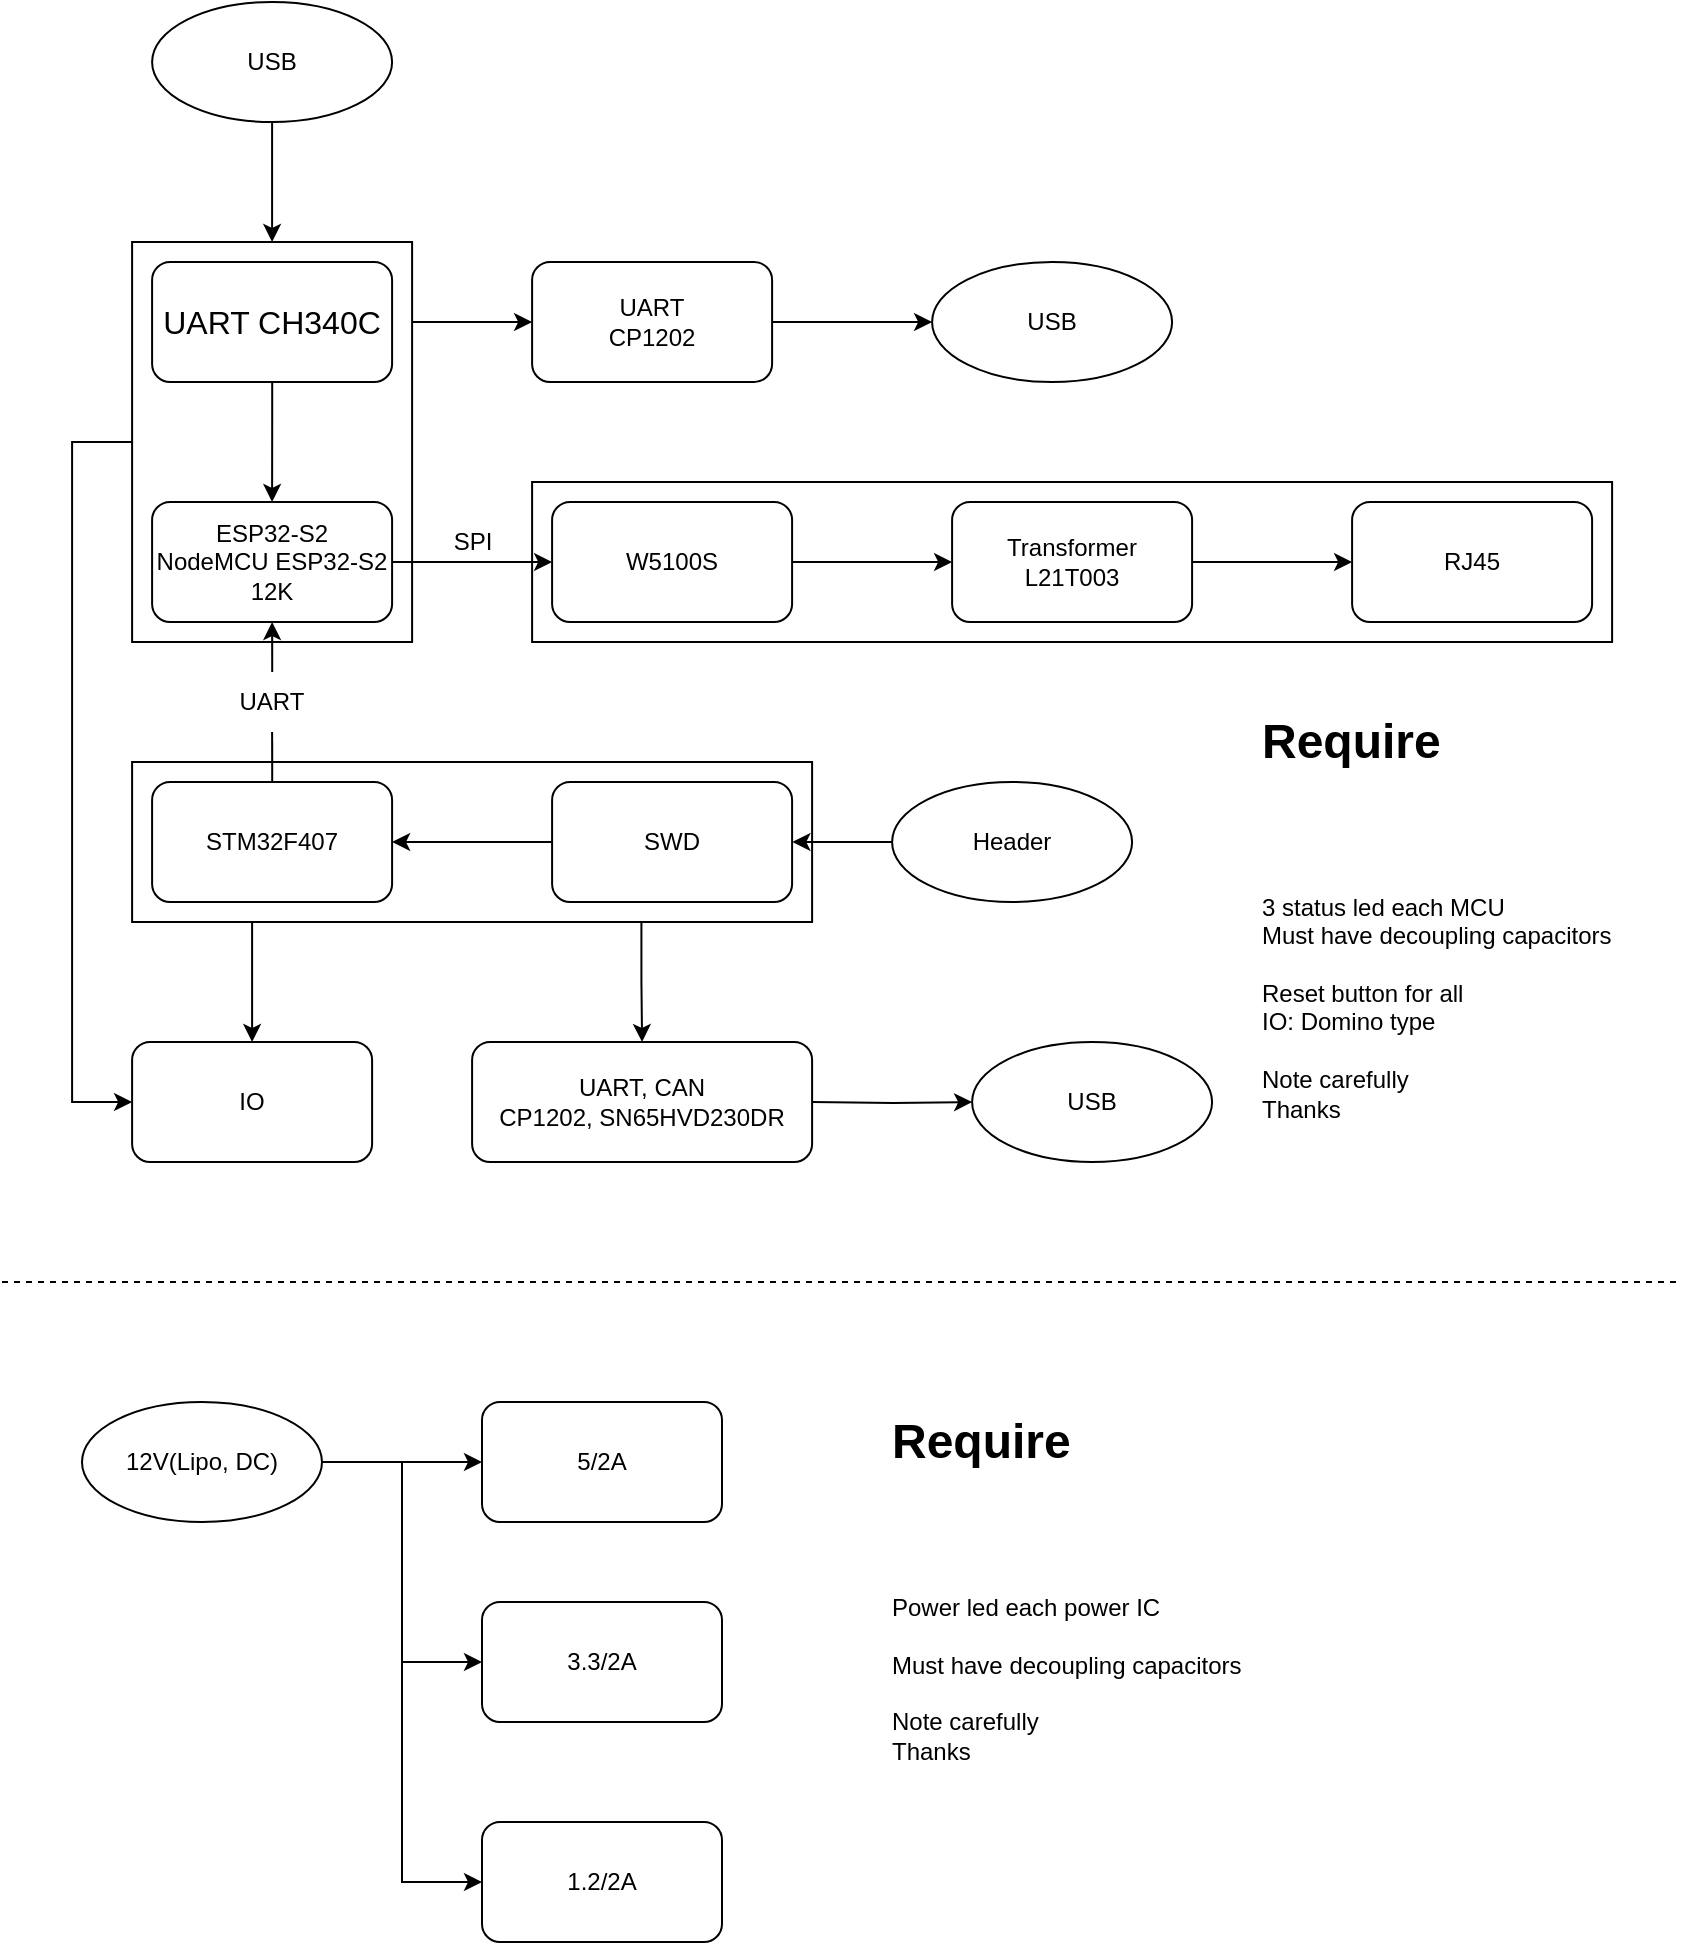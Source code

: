 <mxfile version="20.6.0" type="device"><diagram id="ekfbvCxMgVsDNASL9eIT" name="Page-1"><mxGraphModel dx="1422" dy="832" grid="1" gridSize="10" guides="1" tooltips="1" connect="1" arrows="1" fold="1" page="1" pageScale="1" pageWidth="850" pageHeight="1100" math="0" shadow="0"><root><mxCell id="0"/><mxCell id="1" parent="0"/><mxCell id="rjHV5rmE-I41W7zLFAAI-3" style="edgeStyle=orthogonalEdgeStyle;rounded=0;orthogonalLoop=1;jettySize=auto;html=1;exitX=1;exitY=0.5;exitDx=0;exitDy=0;entryX=0;entryY=0.5;entryDx=0;entryDy=0;" parent="1" source="rjHV5rmE-I41W7zLFAAI-1" target="rjHV5rmE-I41W7zLFAAI-2" edge="1"><mxGeometry relative="1" as="geometry"/></mxCell><mxCell id="rjHV5rmE-I41W7zLFAAI-1" value="ESP32-S2&lt;br&gt;NodeMCU ESP32-S2 12K" style="rounded=1;whiteSpace=wrap;html=1;" parent="1" vertex="1"><mxGeometry x="75.05" y="290" width="120" height="60" as="geometry"/></mxCell><mxCell id="rjHV5rmE-I41W7zLFAAI-7" style="edgeStyle=orthogonalEdgeStyle;rounded=0;orthogonalLoop=1;jettySize=auto;html=1;exitX=1;exitY=0.5;exitDx=0;exitDy=0;entryX=0;entryY=0.5;entryDx=0;entryDy=0;" parent="1" source="rjHV5rmE-I41W7zLFAAI-2" target="rjHV5rmE-I41W7zLFAAI-5" edge="1"><mxGeometry relative="1" as="geometry"/></mxCell><mxCell id="rjHV5rmE-I41W7zLFAAI-2" value="W5100S" style="rounded=1;whiteSpace=wrap;html=1;" parent="1" vertex="1"><mxGeometry x="275.05" y="290" width="120" height="60" as="geometry"/></mxCell><mxCell id="rjHV5rmE-I41W7zLFAAI-4" value="SPI" style="text;html=1;align=center;verticalAlign=middle;resizable=0;points=[];autosize=1;strokeColor=none;fillColor=none;" parent="1" vertex="1"><mxGeometry x="215.05" y="295" width="40" height="30" as="geometry"/></mxCell><mxCell id="rjHV5rmE-I41W7zLFAAI-8" style="edgeStyle=orthogonalEdgeStyle;rounded=0;orthogonalLoop=1;jettySize=auto;html=1;exitX=1;exitY=0.5;exitDx=0;exitDy=0;entryX=0;entryY=0.5;entryDx=0;entryDy=0;" parent="1" source="rjHV5rmE-I41W7zLFAAI-5" target="rjHV5rmE-I41W7zLFAAI-6" edge="1"><mxGeometry relative="1" as="geometry"/></mxCell><mxCell id="rjHV5rmE-I41W7zLFAAI-5" value="Transformer&lt;br&gt;&lt;span class=&quot;fontstyle0&quot;&gt;L21T003&lt;/span&gt; &lt;br/&gt;" style="rounded=1;whiteSpace=wrap;html=1;" parent="1" vertex="1"><mxGeometry x="475.05" y="290" width="120" height="60" as="geometry"/></mxCell><mxCell id="rjHV5rmE-I41W7zLFAAI-6" value="RJ45" style="rounded=1;whiteSpace=wrap;html=1;" parent="1" vertex="1"><mxGeometry x="675.05" y="290" width="120" height="60" as="geometry"/></mxCell><mxCell id="rjHV5rmE-I41W7zLFAAI-10" style="edgeStyle=orthogonalEdgeStyle;rounded=0;orthogonalLoop=1;jettySize=auto;html=1;entryX=0.5;entryY=1;entryDx=0;entryDy=0;startArrow=none;" parent="1" source="rjHV5rmE-I41W7zLFAAI-11" target="rjHV5rmE-I41W7zLFAAI-1" edge="1"><mxGeometry relative="1" as="geometry"/></mxCell><mxCell id="rjHV5rmE-I41W7zLFAAI-9" value="STM32F407" style="rounded=1;whiteSpace=wrap;html=1;" parent="1" vertex="1"><mxGeometry x="75.05" y="430" width="120" height="60" as="geometry"/></mxCell><mxCell id="rjHV5rmE-I41W7zLFAAI-11" value="UART" style="text;html=1;strokeColor=none;fillColor=none;align=center;verticalAlign=middle;whiteSpace=wrap;rounded=0;" parent="1" vertex="1"><mxGeometry x="105.05" y="375" width="60" height="30" as="geometry"/></mxCell><mxCell id="rjHV5rmE-I41W7zLFAAI-12" value="" style="edgeStyle=orthogonalEdgeStyle;rounded=0;orthogonalLoop=1;jettySize=auto;html=1;entryX=0.5;entryY=1;entryDx=0;entryDy=0;endArrow=none;" parent="1" source="rjHV5rmE-I41W7zLFAAI-9" target="rjHV5rmE-I41W7zLFAAI-11" edge="1"><mxGeometry relative="1" as="geometry"><mxPoint x="135.05" y="430" as="sourcePoint"/><mxPoint x="135.05" y="350" as="targetPoint"/></mxGeometry></mxCell><mxCell id="rjHV5rmE-I41W7zLFAAI-15" style="edgeStyle=orthogonalEdgeStyle;rounded=0;orthogonalLoop=1;jettySize=auto;html=1;entryX=0.5;entryY=0;entryDx=0;entryDy=0;" parent="1" source="rjHV5rmE-I41W7zLFAAI-13" target="rjHV5rmE-I41W7zLFAAI-1" edge="1"><mxGeometry relative="1" as="geometry"><Array as="points"><mxPoint x="135.05" y="250"/><mxPoint x="135.05" y="250"/></Array></mxGeometry></mxCell><mxCell id="rjHV5rmE-I41W7zLFAAI-13" value="&lt;span style=&quot;font-family: Arial; font-size: 16px; text-align: left; background-color: rgb(255, 255, 255);&quot;&gt;UART CH340C&lt;/span&gt;" style="rounded=1;whiteSpace=wrap;html=1;" parent="1" vertex="1"><mxGeometry x="75.05" y="170" width="120" height="60" as="geometry"/></mxCell><mxCell id="rjHV5rmE-I41W7zLFAAI-18" style="edgeStyle=orthogonalEdgeStyle;rounded=0;orthogonalLoop=1;jettySize=auto;html=1;exitX=0;exitY=0.5;exitDx=0;exitDy=0;entryX=1;entryY=0.5;entryDx=0;entryDy=0;" parent="1" source="rjHV5rmE-I41W7zLFAAI-16" target="rjHV5rmE-I41W7zLFAAI-9" edge="1"><mxGeometry relative="1" as="geometry"/></mxCell><mxCell id="rjHV5rmE-I41W7zLFAAI-16" value="SWD" style="rounded=1;whiteSpace=wrap;html=1;" parent="1" vertex="1"><mxGeometry x="275.05" y="430" width="120" height="60" as="geometry"/></mxCell><mxCell id="rjHV5rmE-I41W7zLFAAI-27" style="edgeStyle=orthogonalEdgeStyle;rounded=0;orthogonalLoop=1;jettySize=auto;html=1;exitX=0;exitY=0.5;exitDx=0;exitDy=0;entryX=0;entryY=0.5;entryDx=0;entryDy=0;" parent="1" source="rjHV5rmE-I41W7zLFAAI-20" target="rjHV5rmE-I41W7zLFAAI-28" edge="1"><mxGeometry relative="1" as="geometry"><mxPoint x="65.05" y="590" as="targetPoint"/><Array as="points"><mxPoint x="35.05" y="260"/><mxPoint x="35.05" y="590"/></Array></mxGeometry></mxCell><mxCell id="rjHV5rmE-I41W7zLFAAI-33" style="edgeStyle=orthogonalEdgeStyle;rounded=0;orthogonalLoop=1;jettySize=auto;html=1;entryX=0;entryY=0.5;entryDx=0;entryDy=0;" parent="1" target="rjHV5rmE-I41W7zLFAAI-32" edge="1"><mxGeometry relative="1" as="geometry"><mxPoint x="235.05" y="200" as="sourcePoint"/><Array as="points"><mxPoint x="205.05" y="200"/></Array></mxGeometry></mxCell><mxCell id="rjHV5rmE-I41W7zLFAAI-20" value="" style="rounded=0;whiteSpace=wrap;html=1;fillColor=none;" parent="1" vertex="1"><mxGeometry x="65.05" y="160" width="140" height="200" as="geometry"/></mxCell><mxCell id="rjHV5rmE-I41W7zLFAAI-24" style="edgeStyle=orthogonalEdgeStyle;rounded=0;orthogonalLoop=1;jettySize=auto;html=1;entryX=0.5;entryY=0;entryDx=0;entryDy=0;" parent="1" source="rjHV5rmE-I41W7zLFAAI-21" target="rjHV5rmE-I41W7zLFAAI-28" edge="1"><mxGeometry relative="1" as="geometry"><mxPoint x="235.05" y="550" as="targetPoint"/><Array as="points"><mxPoint x="125.05" y="530"/><mxPoint x="125.05" y="530"/></Array></mxGeometry></mxCell><mxCell id="rjHV5rmE-I41W7zLFAAI-21" value="" style="rounded=0;whiteSpace=wrap;html=1;fillColor=none;" parent="1" vertex="1"><mxGeometry x="65.05" y="420" width="340" height="80" as="geometry"/></mxCell><mxCell id="rjHV5rmE-I41W7zLFAAI-22" value="" style="rounded=0;whiteSpace=wrap;html=1;fillColor=none;" parent="1" vertex="1"><mxGeometry x="265.05" y="280" width="540" height="80" as="geometry"/></mxCell><mxCell id="rjHV5rmE-I41W7zLFAAI-28" value="IO" style="rounded=1;whiteSpace=wrap;html=1;fillColor=default;" parent="1" vertex="1"><mxGeometry x="65.05" y="560" width="120" height="60" as="geometry"/></mxCell><mxCell id="rjHV5rmE-I41W7zLFAAI-29" value="&lt;h1&gt;&lt;span style=&quot;background-color: initial;&quot;&gt;Require&lt;/span&gt;&lt;/h1&gt;&lt;h1&gt;&lt;br&gt;&lt;/h1&gt;&lt;div&gt;3 status led each MCU&lt;/div&gt;&lt;div&gt;Must have decoupling capacitors&lt;br&gt;&lt;/div&gt;&lt;div&gt;&lt;br&gt;&lt;/div&gt;&lt;div&gt;Reset button for all&lt;/div&gt;&lt;div&gt;IO: Domino type&lt;/div&gt;&lt;div&gt;&lt;br&gt;&lt;/div&gt;&lt;div&gt;Note carefully&lt;/div&gt;&lt;div&gt;Thanks&lt;/div&gt;&lt;div&gt;&lt;span style=&quot;background-color: initial; font-size: 12px; font-weight: normal;&quot;&gt;&lt;br&gt;&lt;/span&gt;&lt;/div&gt;" style="text;html=1;strokeColor=none;fillColor=none;spacing=5;spacingTop=-20;whiteSpace=wrap;overflow=hidden;rounded=0;" parent="1" vertex="1"><mxGeometry x="625.05" y="390" width="190" height="230" as="geometry"/></mxCell><mxCell id="rjHV5rmE-I41W7zLFAAI-39" value="" style="edgeStyle=orthogonalEdgeStyle;rounded=0;orthogonalLoop=1;jettySize=auto;html=1;fontSize=12;" parent="1" source="rjHV5rmE-I41W7zLFAAI-32" target="rjHV5rmE-I41W7zLFAAI-38" edge="1"><mxGeometry relative="1" as="geometry"/></mxCell><mxCell id="rjHV5rmE-I41W7zLFAAI-32" value="UART&lt;br&gt;CP1202" style="rounded=1;whiteSpace=wrap;html=1;fillColor=default;" parent="1" vertex="1"><mxGeometry x="265.05" y="170" width="120" height="60" as="geometry"/></mxCell><mxCell id="rjHV5rmE-I41W7zLFAAI-35" value="UART, CAN&lt;br&gt;CP1202,&amp;nbsp;SN65HVD230DR" style="rounded=1;whiteSpace=wrap;html=1;fillColor=default;" parent="1" vertex="1"><mxGeometry x="235.05" y="560" width="170" height="60" as="geometry"/></mxCell><mxCell id="rjHV5rmE-I41W7zLFAAI-37" value="" style="endArrow=classic;html=1;rounded=0;" parent="1" edge="1"><mxGeometry width="50" height="50" relative="1" as="geometry"><mxPoint x="319.71" y="500" as="sourcePoint"/><mxPoint x="320.05" y="560" as="targetPoint"/><Array as="points"><mxPoint x="319.71" y="530"/></Array></mxGeometry></mxCell><mxCell id="rjHV5rmE-I41W7zLFAAI-38" value="USB" style="ellipse;whiteSpace=wrap;html=1;rounded=1;" parent="1" vertex="1"><mxGeometry x="465.05" y="170" width="120" height="60" as="geometry"/></mxCell><mxCell id="rjHV5rmE-I41W7zLFAAI-40" value="" style="edgeStyle=orthogonalEdgeStyle;rounded=0;orthogonalLoop=1;jettySize=auto;html=1;fontSize=12;" parent="1" target="rjHV5rmE-I41W7zLFAAI-41" edge="1"><mxGeometry relative="1" as="geometry"><mxPoint x="405.05" y="590" as="sourcePoint"/></mxGeometry></mxCell><mxCell id="rjHV5rmE-I41W7zLFAAI-41" value="USB" style="ellipse;whiteSpace=wrap;html=1;rounded=1;" parent="1" vertex="1"><mxGeometry x="485.05" y="560" width="120" height="60" as="geometry"/></mxCell><mxCell id="rjHV5rmE-I41W7zLFAAI-44" style="edgeStyle=orthogonalEdgeStyle;rounded=0;orthogonalLoop=1;jettySize=auto;html=1;exitX=0.5;exitY=1;exitDx=0;exitDy=0;entryX=0.5;entryY=0;entryDx=0;entryDy=0;fontSize=12;" parent="1" source="rjHV5rmE-I41W7zLFAAI-43" target="rjHV5rmE-I41W7zLFAAI-20" edge="1"><mxGeometry relative="1" as="geometry"/></mxCell><mxCell id="rjHV5rmE-I41W7zLFAAI-43" value="USB" style="ellipse;whiteSpace=wrap;html=1;rounded=1;" parent="1" vertex="1"><mxGeometry x="75.05" y="40" width="120" height="60" as="geometry"/></mxCell><mxCell id="rjHV5rmE-I41W7zLFAAI-47" style="edgeStyle=orthogonalEdgeStyle;rounded=0;orthogonalLoop=1;jettySize=auto;html=1;exitX=0;exitY=0.5;exitDx=0;exitDy=0;entryX=0.971;entryY=0.5;entryDx=0;entryDy=0;entryPerimeter=0;fontSize=12;" parent="1" source="rjHV5rmE-I41W7zLFAAI-46" target="rjHV5rmE-I41W7zLFAAI-21" edge="1"><mxGeometry relative="1" as="geometry"/></mxCell><mxCell id="rjHV5rmE-I41W7zLFAAI-46" value="Header" style="ellipse;whiteSpace=wrap;html=1;fontSize=12;fillColor=default;" parent="1" vertex="1"><mxGeometry x="445.05" y="430" width="120" height="60" as="geometry"/></mxCell><mxCell id="rjHV5rmE-I41W7zLFAAI-48" value="5/2A" style="rounded=1;whiteSpace=wrap;html=1;fontSize=12;fillColor=default;" parent="1" vertex="1"><mxGeometry x="240" y="740" width="120" height="60" as="geometry"/></mxCell><mxCell id="rjHV5rmE-I41W7zLFAAI-50" style="edgeStyle=orthogonalEdgeStyle;rounded=0;orthogonalLoop=1;jettySize=auto;html=1;exitX=1;exitY=0.5;exitDx=0;exitDy=0;fontSize=12;" parent="1" source="rjHV5rmE-I41W7zLFAAI-49" target="rjHV5rmE-I41W7zLFAAI-48" edge="1"><mxGeometry relative="1" as="geometry"/></mxCell><mxCell id="rjHV5rmE-I41W7zLFAAI-56" style="edgeStyle=orthogonalEdgeStyle;rounded=0;orthogonalLoop=1;jettySize=auto;html=1;exitX=1;exitY=0.5;exitDx=0;exitDy=0;entryX=0;entryY=0.5;entryDx=0;entryDy=0;fontSize=12;" parent="1" source="rjHV5rmE-I41W7zLFAAI-49" target="rjHV5rmE-I41W7zLFAAI-51" edge="1"><mxGeometry relative="1" as="geometry"/></mxCell><mxCell id="rjHV5rmE-I41W7zLFAAI-57" style="edgeStyle=orthogonalEdgeStyle;rounded=0;orthogonalLoop=1;jettySize=auto;html=1;exitX=1;exitY=0.5;exitDx=0;exitDy=0;entryX=0;entryY=0.5;entryDx=0;entryDy=0;fontSize=12;" parent="1" source="rjHV5rmE-I41W7zLFAAI-49" target="rjHV5rmE-I41W7zLFAAI-52" edge="1"><mxGeometry relative="1" as="geometry"/></mxCell><mxCell id="rjHV5rmE-I41W7zLFAAI-49" value="12V(Lipo, DC)" style="ellipse;whiteSpace=wrap;html=1;fontSize=12;fillColor=default;" parent="1" vertex="1"><mxGeometry x="40" y="740" width="120" height="60" as="geometry"/></mxCell><mxCell id="rjHV5rmE-I41W7zLFAAI-51" value="3.3/2A" style="rounded=1;whiteSpace=wrap;html=1;fontSize=12;fillColor=default;" parent="1" vertex="1"><mxGeometry x="240" y="840" width="120" height="60" as="geometry"/></mxCell><mxCell id="rjHV5rmE-I41W7zLFAAI-52" value="1.2/2A" style="rounded=1;whiteSpace=wrap;html=1;fontSize=12;fillColor=default;" parent="1" vertex="1"><mxGeometry x="240" y="950" width="120" height="60" as="geometry"/></mxCell><mxCell id="rjHV5rmE-I41W7zLFAAI-58" value="&lt;h1&gt;&lt;span style=&quot;background-color: initial;&quot;&gt;Require&lt;/span&gt;&lt;/h1&gt;&lt;h1&gt;&lt;br&gt;&lt;/h1&gt;&lt;div&gt;Power led each power IC&lt;/div&gt;&lt;div&gt;&lt;br&gt;&lt;/div&gt;&lt;div&gt;Must have decoupling capacitors&lt;br&gt;&lt;/div&gt;&lt;div&gt;&lt;br&gt;&lt;/div&gt;&lt;div&gt;Note carefully&lt;/div&gt;&lt;div&gt;Thanks&lt;/div&gt;&lt;div&gt;&lt;span style=&quot;background-color: initial; font-size: 12px; font-weight: normal;&quot;&gt;&lt;br&gt;&lt;/span&gt;&lt;/div&gt;" style="text;html=1;strokeColor=none;fillColor=none;spacing=5;spacingTop=-20;whiteSpace=wrap;overflow=hidden;rounded=0;" parent="1" vertex="1"><mxGeometry x="440.05" y="740" width="190" height="230" as="geometry"/></mxCell><mxCell id="rjHV5rmE-I41W7zLFAAI-60" value="" style="endArrow=none;dashed=1;html=1;rounded=0;fontSize=12;" parent="1" edge="1"><mxGeometry width="50" height="50" relative="1" as="geometry"><mxPoint y="680" as="sourcePoint"/><mxPoint x="840" y="680" as="targetPoint"/></mxGeometry></mxCell></root></mxGraphModel></diagram></mxfile>